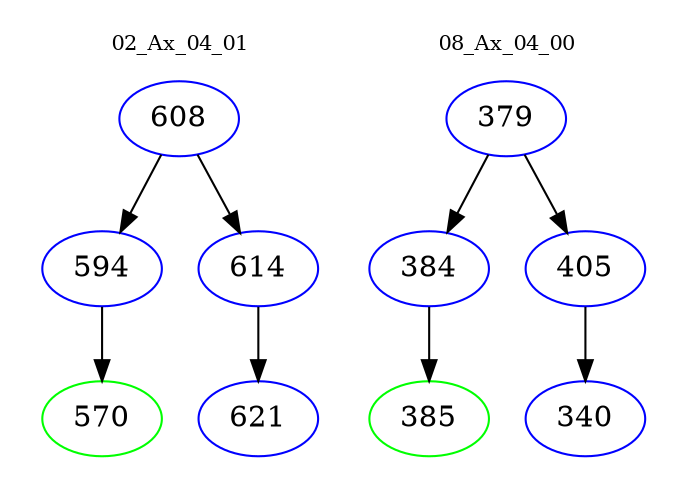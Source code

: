 digraph{
subgraph cluster_0 {
color = white
label = "02_Ax_04_01";
fontsize=10;
T0_608 [label="608", color="blue"]
T0_608 -> T0_594 [color="black"]
T0_594 [label="594", color="blue"]
T0_594 -> T0_570 [color="black"]
T0_570 [label="570", color="green"]
T0_608 -> T0_614 [color="black"]
T0_614 [label="614", color="blue"]
T0_614 -> T0_621 [color="black"]
T0_621 [label="621", color="blue"]
}
subgraph cluster_1 {
color = white
label = "08_Ax_04_00";
fontsize=10;
T1_379 [label="379", color="blue"]
T1_379 -> T1_384 [color="black"]
T1_384 [label="384", color="blue"]
T1_384 -> T1_385 [color="black"]
T1_385 [label="385", color="green"]
T1_379 -> T1_405 [color="black"]
T1_405 [label="405", color="blue"]
T1_405 -> T1_340 [color="black"]
T1_340 [label="340", color="blue"]
}
}
